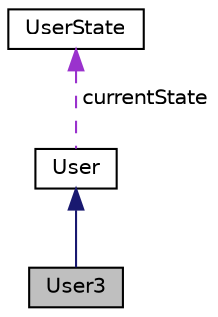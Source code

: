 digraph "User3"
{
 // LATEX_PDF_SIZE
  edge [fontname="Helvetica",fontsize="10",labelfontname="Helvetica",labelfontsize="10"];
  node [fontname="Helvetica",fontsize="10",shape=record];
  Node1 [label="User3",height=0.2,width=0.4,color="black", fillcolor="grey75", style="filled", fontcolor="black",tooltip=" "];
  Node2 -> Node1 [dir="back",color="midnightblue",fontsize="10",style="solid"];
  Node2 [label="User",height=0.2,width=0.4,color="black", fillcolor="white", style="filled",URL="$classUser.html",tooltip=" "];
  Node3 -> Node2 [dir="back",color="darkorchid3",fontsize="10",style="dashed",label=" currentState" ];
  Node3 [label="UserState",height=0.2,width=0.4,color="black", fillcolor="white", style="filled",URL="$classUserState.html",tooltip=" "];
}
